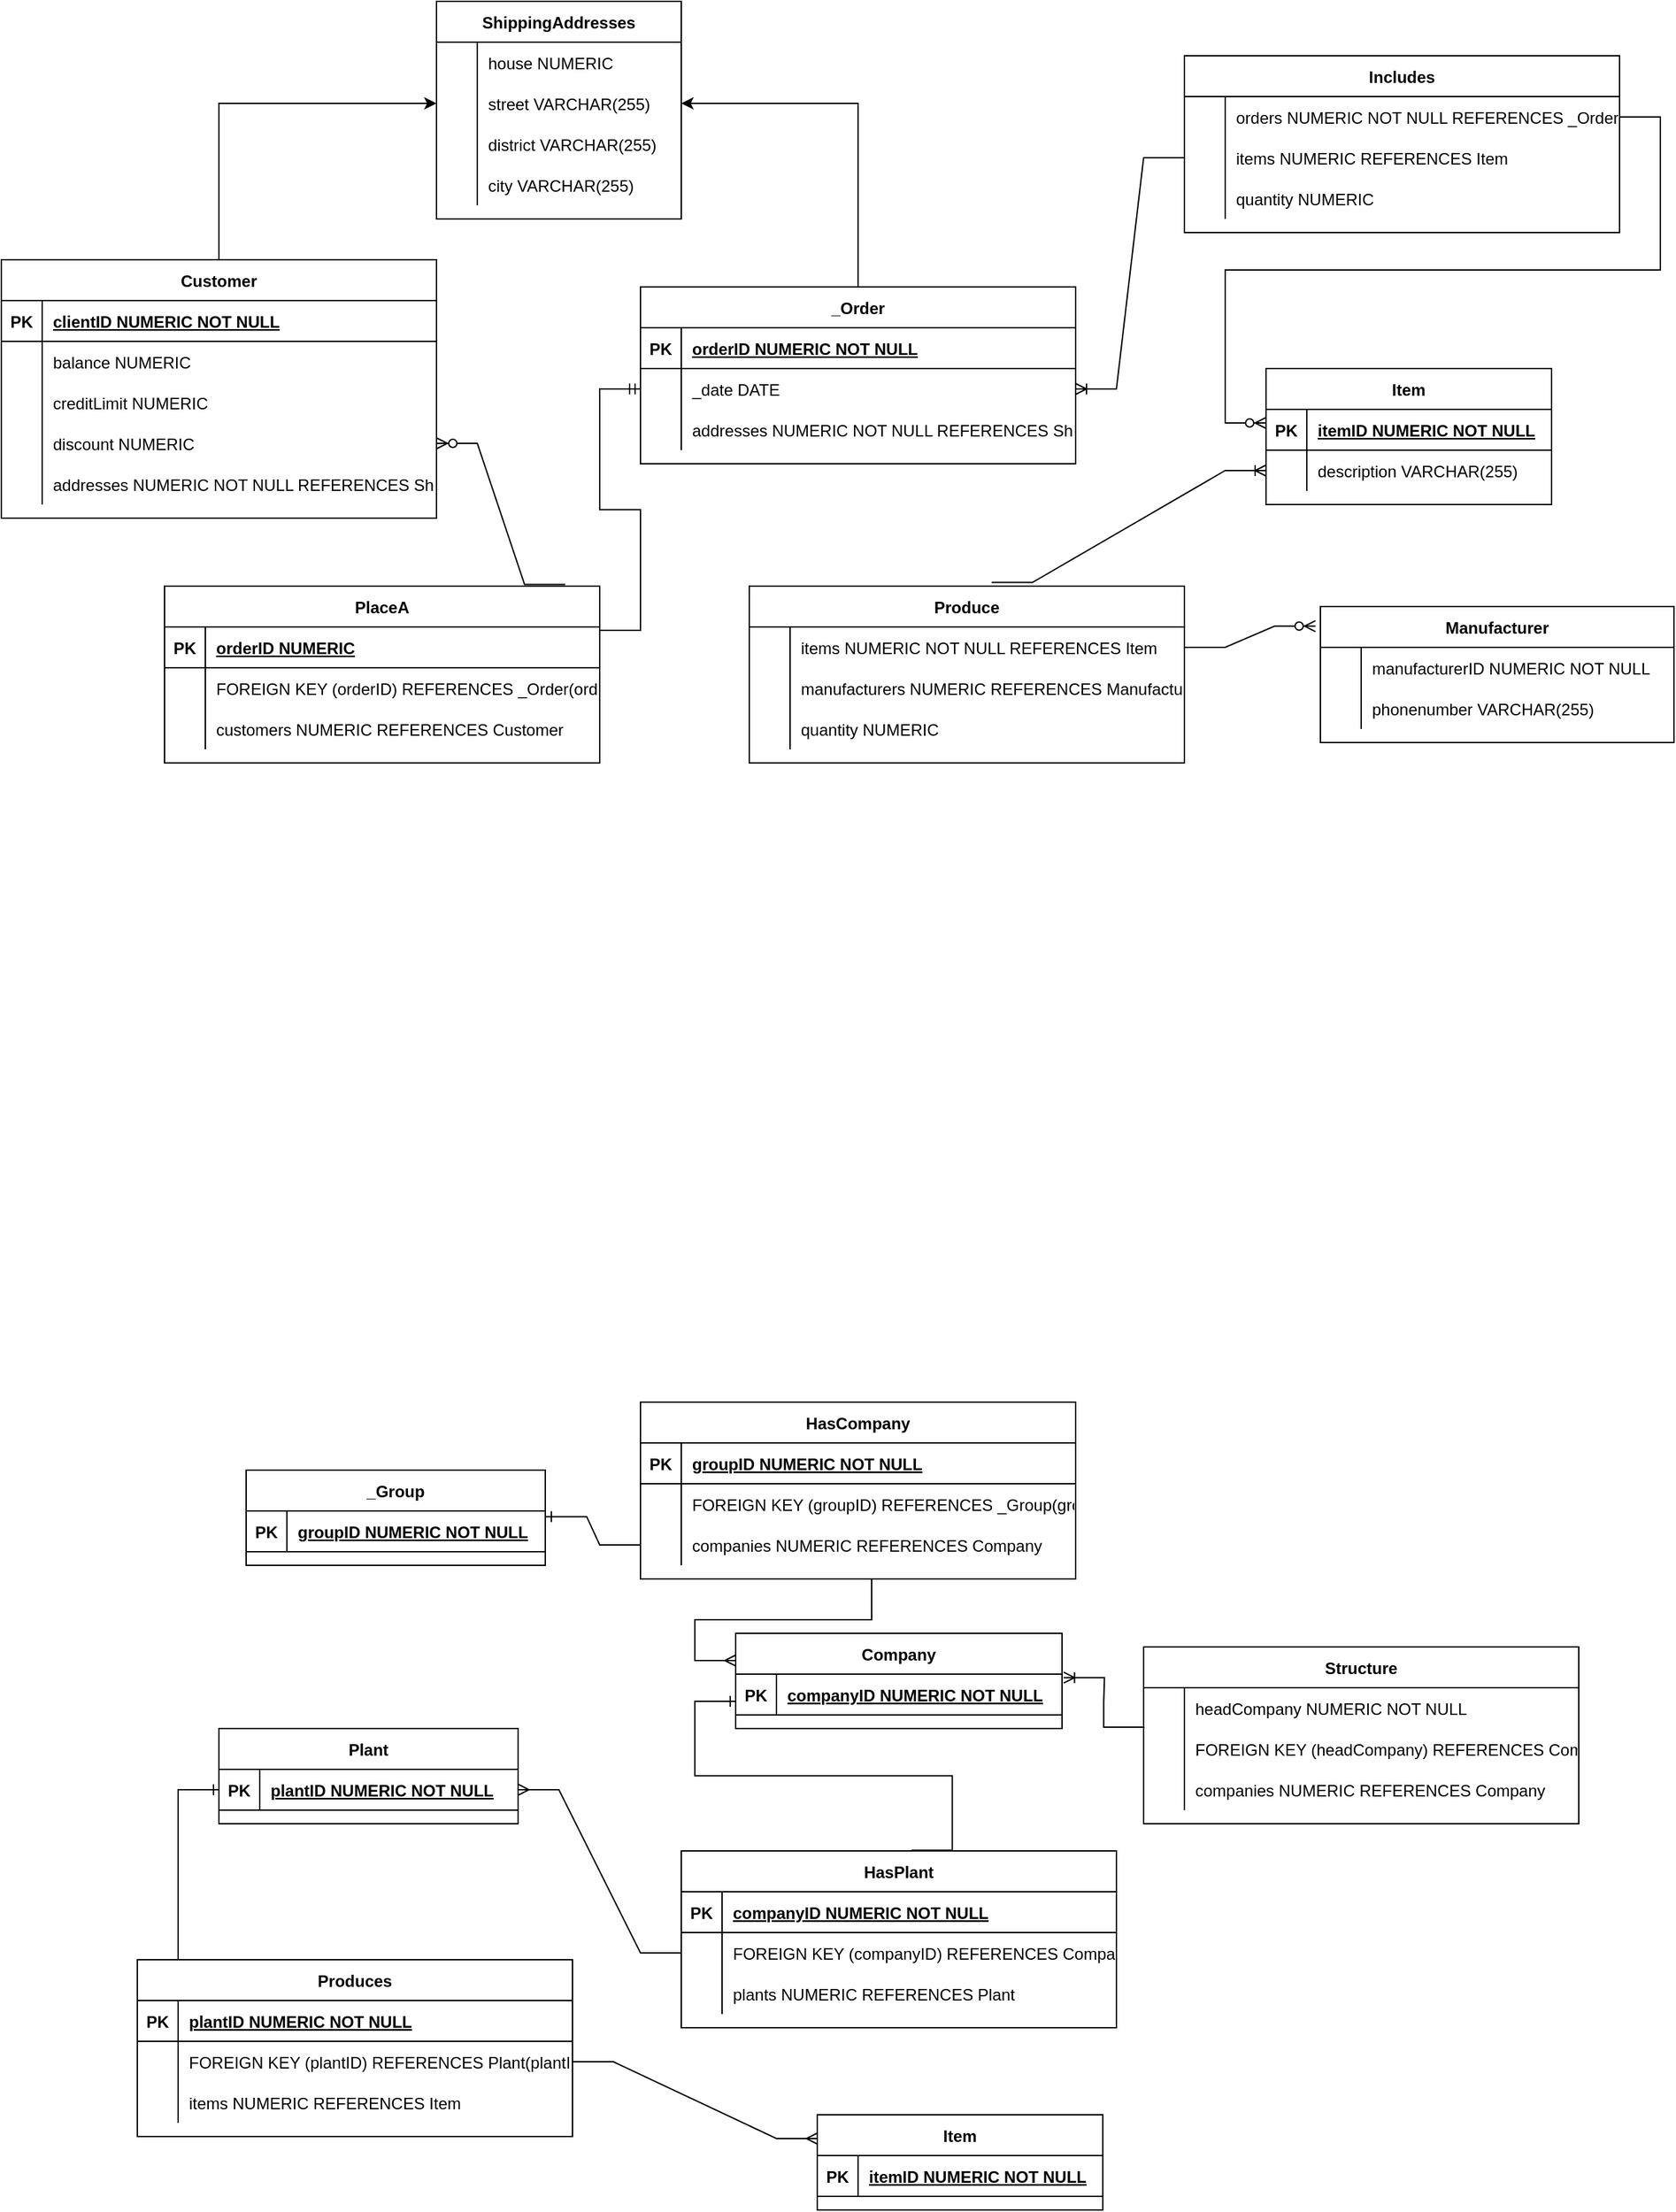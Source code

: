 <mxfile version="17.2.4" type="google"><diagram id="C5RBs43oDa-KdzZeNtuy" name="Page-1"><mxGraphModel grid="1" page="1" gridSize="10" guides="1" tooltips="1" connect="1" arrows="1" fold="1" pageScale="1" pageWidth="827" pageHeight="1169" math="0" shadow="0"><root><mxCell id="WIyWlLk6GJQsqaUBKTNV-0"/><mxCell id="WIyWlLk6GJQsqaUBKTNV-1" parent="WIyWlLk6GJQsqaUBKTNV-0"/><mxCell id="jzBGAUfrjpasgAOujRFw-84" style="edgeStyle=orthogonalEdgeStyle;rounded=0;orthogonalLoop=1;jettySize=auto;html=1;entryX=0;entryY=0.5;entryDx=0;entryDy=0;" edge="1" parent="WIyWlLk6GJQsqaUBKTNV-1" source="jzBGAUfrjpasgAOujRFw-0" target="jzBGAUfrjpasgAOujRFw-20"><mxGeometry relative="1" as="geometry"/></mxCell><mxCell id="jzBGAUfrjpasgAOujRFw-0" value="Customer" style="shape=table;startSize=30;container=1;collapsible=1;childLayout=tableLayout;fixedRows=1;rowLines=0;fontStyle=1;align=center;resizeLast=1;" vertex="1" parent="WIyWlLk6GJQsqaUBKTNV-1"><mxGeometry x="-1180" y="320" width="320" height="190" as="geometry"/></mxCell><mxCell id="jzBGAUfrjpasgAOujRFw-1" value="" style="shape=tableRow;horizontal=0;startSize=0;swimlaneHead=0;swimlaneBody=0;fillColor=none;collapsible=0;dropTarget=0;points=[[0,0.5],[1,0.5]];portConstraint=eastwest;top=0;left=0;right=0;bottom=1;" vertex="1" parent="jzBGAUfrjpasgAOujRFw-0"><mxGeometry y="30" width="320" height="30" as="geometry"/></mxCell><mxCell id="jzBGAUfrjpasgAOujRFw-2" value="PK" style="shape=partialRectangle;overflow=hidden;connectable=0;fillColor=none;top=0;left=0;bottom=0;right=0;fontStyle=1;" vertex="1" parent="jzBGAUfrjpasgAOujRFw-1"><mxGeometry width="30" height="30" as="geometry"><mxRectangle width="30" height="30" as="alternateBounds"/></mxGeometry></mxCell><mxCell id="jzBGAUfrjpasgAOujRFw-3" value="clientID NUMERIC NOT NULL " style="shape=partialRectangle;overflow=hidden;connectable=0;fillColor=none;align=left;top=0;left=0;bottom=0;right=0;spacingLeft=6;fontStyle=5;" vertex="1" parent="jzBGAUfrjpasgAOujRFw-1"><mxGeometry x="30" width="290" height="30" as="geometry"><mxRectangle width="290" height="30" as="alternateBounds"/></mxGeometry></mxCell><mxCell id="jzBGAUfrjpasgAOujRFw-4" value="" style="shape=tableRow;horizontal=0;startSize=0;swimlaneHead=0;swimlaneBody=0;fillColor=none;collapsible=0;dropTarget=0;points=[[0,0.5],[1,0.5]];portConstraint=eastwest;top=0;left=0;right=0;bottom=0;" vertex="1" parent="jzBGAUfrjpasgAOujRFw-0"><mxGeometry y="60" width="320" height="30" as="geometry"/></mxCell><mxCell id="jzBGAUfrjpasgAOujRFw-5" value="" style="shape=partialRectangle;overflow=hidden;connectable=0;fillColor=none;top=0;left=0;bottom=0;right=0;" vertex="1" parent="jzBGAUfrjpasgAOujRFw-4"><mxGeometry width="30" height="30" as="geometry"><mxRectangle width="30" height="30" as="alternateBounds"/></mxGeometry></mxCell><mxCell id="jzBGAUfrjpasgAOujRFw-6" value="balance NUMERIC" style="shape=partialRectangle;overflow=hidden;connectable=0;fillColor=none;align=left;top=0;left=0;bottom=0;right=0;spacingLeft=6;" vertex="1" parent="jzBGAUfrjpasgAOujRFw-4"><mxGeometry x="30" width="290" height="30" as="geometry"><mxRectangle width="290" height="30" as="alternateBounds"/></mxGeometry></mxCell><mxCell id="jzBGAUfrjpasgAOujRFw-7" value="" style="shape=tableRow;horizontal=0;startSize=0;swimlaneHead=0;swimlaneBody=0;fillColor=none;collapsible=0;dropTarget=0;points=[[0,0.5],[1,0.5]];portConstraint=eastwest;top=0;left=0;right=0;bottom=0;" vertex="1" parent="jzBGAUfrjpasgAOujRFw-0"><mxGeometry y="90" width="320" height="30" as="geometry"/></mxCell><mxCell id="jzBGAUfrjpasgAOujRFw-8" value="" style="shape=partialRectangle;overflow=hidden;connectable=0;fillColor=none;top=0;left=0;bottom=0;right=0;" vertex="1" parent="jzBGAUfrjpasgAOujRFw-7"><mxGeometry width="30" height="30" as="geometry"><mxRectangle width="30" height="30" as="alternateBounds"/></mxGeometry></mxCell><mxCell id="jzBGAUfrjpasgAOujRFw-9" value="creditLimit NUMERIC" style="shape=partialRectangle;overflow=hidden;connectable=0;fillColor=none;align=left;top=0;left=0;bottom=0;right=0;spacingLeft=6;" vertex="1" parent="jzBGAUfrjpasgAOujRFw-7"><mxGeometry x="30" width="290" height="30" as="geometry"><mxRectangle width="290" height="30" as="alternateBounds"/></mxGeometry></mxCell><mxCell id="jzBGAUfrjpasgAOujRFw-10" value="" style="shape=tableRow;horizontal=0;startSize=0;swimlaneHead=0;swimlaneBody=0;fillColor=none;collapsible=0;dropTarget=0;points=[[0,0.5],[1,0.5]];portConstraint=eastwest;top=0;left=0;right=0;bottom=0;" vertex="1" parent="jzBGAUfrjpasgAOujRFw-0"><mxGeometry y="120" width="320" height="30" as="geometry"/></mxCell><mxCell id="jzBGAUfrjpasgAOujRFw-11" value="" style="shape=partialRectangle;overflow=hidden;connectable=0;fillColor=none;top=0;left=0;bottom=0;right=0;" vertex="1" parent="jzBGAUfrjpasgAOujRFw-10"><mxGeometry width="30" height="30" as="geometry"><mxRectangle width="30" height="30" as="alternateBounds"/></mxGeometry></mxCell><mxCell id="jzBGAUfrjpasgAOujRFw-12" value="discount NUMERIC" style="shape=partialRectangle;overflow=hidden;connectable=0;fillColor=none;align=left;top=0;left=0;bottom=0;right=0;spacingLeft=6;" vertex="1" parent="jzBGAUfrjpasgAOujRFw-10"><mxGeometry x="30" width="290" height="30" as="geometry"><mxRectangle width="290" height="30" as="alternateBounds"/></mxGeometry></mxCell><mxCell id="jzBGAUfrjpasgAOujRFw-13" value="" style="shape=tableRow;horizontal=0;startSize=0;swimlaneHead=0;swimlaneBody=0;fillColor=none;collapsible=0;dropTarget=0;points=[[0,0.5],[1,0.5]];portConstraint=eastwest;top=0;left=0;right=0;bottom=0;" vertex="1" parent="jzBGAUfrjpasgAOujRFw-0"><mxGeometry y="150" width="320" height="30" as="geometry"/></mxCell><mxCell id="jzBGAUfrjpasgAOujRFw-14" value="" style="shape=partialRectangle;overflow=hidden;connectable=0;fillColor=none;top=0;left=0;bottom=0;right=0;" vertex="1" parent="jzBGAUfrjpasgAOujRFw-13"><mxGeometry width="30" height="30" as="geometry"><mxRectangle width="30" height="30" as="alternateBounds"/></mxGeometry></mxCell><mxCell id="jzBGAUfrjpasgAOujRFw-15" value="addresses NUMERIC NOT NULL REFERENCES ShippingAddresses" style="shape=partialRectangle;overflow=hidden;connectable=0;fillColor=none;align=left;top=0;left=0;bottom=0;right=0;spacingLeft=6;" vertex="1" parent="jzBGAUfrjpasgAOujRFw-13"><mxGeometry x="30" width="290" height="30" as="geometry"><mxRectangle width="290" height="30" as="alternateBounds"/></mxGeometry></mxCell><mxCell id="jzBGAUfrjpasgAOujRFw-16" value="ShippingAddresses" style="shape=table;startSize=30;container=1;collapsible=1;childLayout=tableLayout;fixedRows=1;rowLines=0;fontStyle=1;align=center;resizeLast=1;" vertex="1" parent="WIyWlLk6GJQsqaUBKTNV-1"><mxGeometry x="-860" y="130" width="180" height="160" as="geometry"/></mxCell><mxCell id="jzBGAUfrjpasgAOujRFw-17" value="" style="shape=tableRow;horizontal=0;startSize=0;swimlaneHead=0;swimlaneBody=0;fillColor=none;collapsible=0;dropTarget=0;points=[[0,0.5],[1,0.5]];portConstraint=eastwest;top=0;left=0;right=0;bottom=0;" vertex="1" parent="jzBGAUfrjpasgAOujRFw-16"><mxGeometry y="30" width="180" height="30" as="geometry"/></mxCell><mxCell id="jzBGAUfrjpasgAOujRFw-18" value="" style="shape=partialRectangle;overflow=hidden;connectable=0;fillColor=none;top=0;left=0;bottom=0;right=0;" vertex="1" parent="jzBGAUfrjpasgAOujRFw-17"><mxGeometry width="30" height="30" as="geometry"><mxRectangle width="30" height="30" as="alternateBounds"/></mxGeometry></mxCell><mxCell id="jzBGAUfrjpasgAOujRFw-19" value="house NUMERIC" style="shape=partialRectangle;overflow=hidden;connectable=0;fillColor=none;align=left;top=0;left=0;bottom=0;right=0;spacingLeft=6;" vertex="1" parent="jzBGAUfrjpasgAOujRFw-17"><mxGeometry x="30" width="150" height="30" as="geometry"><mxRectangle width="150" height="30" as="alternateBounds"/></mxGeometry></mxCell><mxCell id="jzBGAUfrjpasgAOujRFw-20" value="" style="shape=tableRow;horizontal=0;startSize=0;swimlaneHead=0;swimlaneBody=0;fillColor=none;collapsible=0;dropTarget=0;points=[[0,0.5],[1,0.5]];portConstraint=eastwest;top=0;left=0;right=0;bottom=0;" vertex="1" parent="jzBGAUfrjpasgAOujRFw-16"><mxGeometry y="60" width="180" height="30" as="geometry"/></mxCell><mxCell id="jzBGAUfrjpasgAOujRFw-21" value="" style="shape=partialRectangle;overflow=hidden;connectable=0;fillColor=none;top=0;left=0;bottom=0;right=0;" vertex="1" parent="jzBGAUfrjpasgAOujRFw-20"><mxGeometry width="30" height="30" as="geometry"><mxRectangle width="30" height="30" as="alternateBounds"/></mxGeometry></mxCell><mxCell id="jzBGAUfrjpasgAOujRFw-22" value="street VARCHAR(255)" style="shape=partialRectangle;overflow=hidden;connectable=0;fillColor=none;align=left;top=0;left=0;bottom=0;right=0;spacingLeft=6;" vertex="1" parent="jzBGAUfrjpasgAOujRFw-20"><mxGeometry x="30" width="150" height="30" as="geometry"><mxRectangle width="150" height="30" as="alternateBounds"/></mxGeometry></mxCell><mxCell id="jzBGAUfrjpasgAOujRFw-23" value="" style="shape=tableRow;horizontal=0;startSize=0;swimlaneHead=0;swimlaneBody=0;fillColor=none;collapsible=0;dropTarget=0;points=[[0,0.5],[1,0.5]];portConstraint=eastwest;top=0;left=0;right=0;bottom=0;" vertex="1" parent="jzBGAUfrjpasgAOujRFw-16"><mxGeometry y="90" width="180" height="30" as="geometry"/></mxCell><mxCell id="jzBGAUfrjpasgAOujRFw-24" value="" style="shape=partialRectangle;overflow=hidden;connectable=0;fillColor=none;top=0;left=0;bottom=0;right=0;" vertex="1" parent="jzBGAUfrjpasgAOujRFw-23"><mxGeometry width="30" height="30" as="geometry"><mxRectangle width="30" height="30" as="alternateBounds"/></mxGeometry></mxCell><mxCell id="jzBGAUfrjpasgAOujRFw-25" value="district VARCHAR(255)" style="shape=partialRectangle;overflow=hidden;connectable=0;fillColor=none;align=left;top=0;left=0;bottom=0;right=0;spacingLeft=6;" vertex="1" parent="jzBGAUfrjpasgAOujRFw-23"><mxGeometry x="30" width="150" height="30" as="geometry"><mxRectangle width="150" height="30" as="alternateBounds"/></mxGeometry></mxCell><mxCell id="jzBGAUfrjpasgAOujRFw-26" value="" style="shape=tableRow;horizontal=0;startSize=0;swimlaneHead=0;swimlaneBody=0;fillColor=none;collapsible=0;dropTarget=0;points=[[0,0.5],[1,0.5]];portConstraint=eastwest;top=0;left=0;right=0;bottom=0;" vertex="1" parent="jzBGAUfrjpasgAOujRFw-16"><mxGeometry y="120" width="180" height="30" as="geometry"/></mxCell><mxCell id="jzBGAUfrjpasgAOujRFw-27" value="" style="shape=partialRectangle;overflow=hidden;connectable=0;fillColor=none;top=0;left=0;bottom=0;right=0;" vertex="1" parent="jzBGAUfrjpasgAOujRFw-26"><mxGeometry width="30" height="30" as="geometry"><mxRectangle width="30" height="30" as="alternateBounds"/></mxGeometry></mxCell><mxCell id="jzBGAUfrjpasgAOujRFw-28" value="city VARCHAR(255)" style="shape=partialRectangle;overflow=hidden;connectable=0;fillColor=none;align=left;top=0;left=0;bottom=0;right=0;spacingLeft=6;" vertex="1" parent="jzBGAUfrjpasgAOujRFw-26"><mxGeometry x="30" width="150" height="30" as="geometry"><mxRectangle width="150" height="30" as="alternateBounds"/></mxGeometry></mxCell><mxCell id="jzBGAUfrjpasgAOujRFw-85" style="edgeStyle=orthogonalEdgeStyle;rounded=0;orthogonalLoop=1;jettySize=auto;html=1;entryX=1;entryY=0.5;entryDx=0;entryDy=0;" edge="1" parent="WIyWlLk6GJQsqaUBKTNV-1" source="jzBGAUfrjpasgAOujRFw-29" target="jzBGAUfrjpasgAOujRFw-20"><mxGeometry relative="1" as="geometry"/></mxCell><mxCell id="jzBGAUfrjpasgAOujRFw-29" value="_Order" style="shape=table;startSize=30;container=1;collapsible=1;childLayout=tableLayout;fixedRows=1;rowLines=0;fontStyle=1;align=center;resizeLast=1;" vertex="1" parent="WIyWlLk6GJQsqaUBKTNV-1"><mxGeometry x="-710" y="340" width="320" height="130" as="geometry"/></mxCell><mxCell id="jzBGAUfrjpasgAOujRFw-30" value="" style="shape=tableRow;horizontal=0;startSize=0;swimlaneHead=0;swimlaneBody=0;fillColor=none;collapsible=0;dropTarget=0;points=[[0,0.5],[1,0.5]];portConstraint=eastwest;top=0;left=0;right=0;bottom=1;" vertex="1" parent="jzBGAUfrjpasgAOujRFw-29"><mxGeometry y="30" width="320" height="30" as="geometry"/></mxCell><mxCell id="jzBGAUfrjpasgAOujRFw-31" value="PK" style="shape=partialRectangle;overflow=hidden;connectable=0;fillColor=none;top=0;left=0;bottom=0;right=0;fontStyle=1;" vertex="1" parent="jzBGAUfrjpasgAOujRFw-30"><mxGeometry width="30" height="30" as="geometry"><mxRectangle width="30" height="30" as="alternateBounds"/></mxGeometry></mxCell><mxCell id="jzBGAUfrjpasgAOujRFw-32" value="orderID NUMERIC NOT NULL " style="shape=partialRectangle;overflow=hidden;connectable=0;fillColor=none;align=left;top=0;left=0;bottom=0;right=0;spacingLeft=6;fontStyle=5;" vertex="1" parent="jzBGAUfrjpasgAOujRFw-30"><mxGeometry x="30" width="290" height="30" as="geometry"><mxRectangle width="290" height="30" as="alternateBounds"/></mxGeometry></mxCell><mxCell id="jzBGAUfrjpasgAOujRFw-33" value="" style="shape=tableRow;horizontal=0;startSize=0;swimlaneHead=0;swimlaneBody=0;fillColor=none;collapsible=0;dropTarget=0;points=[[0,0.5],[1,0.5]];portConstraint=eastwest;top=0;left=0;right=0;bottom=0;" vertex="1" parent="jzBGAUfrjpasgAOujRFw-29"><mxGeometry y="60" width="320" height="30" as="geometry"/></mxCell><mxCell id="jzBGAUfrjpasgAOujRFw-34" value="" style="shape=partialRectangle;overflow=hidden;connectable=0;fillColor=none;top=0;left=0;bottom=0;right=0;" vertex="1" parent="jzBGAUfrjpasgAOujRFw-33"><mxGeometry width="30" height="30" as="geometry"><mxRectangle width="30" height="30" as="alternateBounds"/></mxGeometry></mxCell><mxCell id="jzBGAUfrjpasgAOujRFw-35" value="_date DATE" style="shape=partialRectangle;overflow=hidden;connectable=0;fillColor=none;align=left;top=0;left=0;bottom=0;right=0;spacingLeft=6;" vertex="1" parent="jzBGAUfrjpasgAOujRFw-33"><mxGeometry x="30" width="290" height="30" as="geometry"><mxRectangle width="290" height="30" as="alternateBounds"/></mxGeometry></mxCell><mxCell id="jzBGAUfrjpasgAOujRFw-36" value="" style="shape=tableRow;horizontal=0;startSize=0;swimlaneHead=0;swimlaneBody=0;fillColor=none;collapsible=0;dropTarget=0;points=[[0,0.5],[1,0.5]];portConstraint=eastwest;top=0;left=0;right=0;bottom=0;" vertex="1" parent="jzBGAUfrjpasgAOujRFw-29"><mxGeometry y="90" width="320" height="30" as="geometry"/></mxCell><mxCell id="jzBGAUfrjpasgAOujRFw-37" value="" style="shape=partialRectangle;overflow=hidden;connectable=0;fillColor=none;top=0;left=0;bottom=0;right=0;" vertex="1" parent="jzBGAUfrjpasgAOujRFw-36"><mxGeometry width="30" height="30" as="geometry"><mxRectangle width="30" height="30" as="alternateBounds"/></mxGeometry></mxCell><mxCell id="jzBGAUfrjpasgAOujRFw-38" value="addresses NUMERIC NOT NULL REFERENCES ShippingAddresses" style="shape=partialRectangle;overflow=hidden;connectable=0;fillColor=none;align=left;top=0;left=0;bottom=0;right=0;spacingLeft=6;" vertex="1" parent="jzBGAUfrjpasgAOujRFw-36"><mxGeometry x="30" width="290" height="30" as="geometry"><mxRectangle width="290" height="30" as="alternateBounds"/></mxGeometry></mxCell><mxCell id="jzBGAUfrjpasgAOujRFw-39" value="PlaceA" style="shape=table;startSize=30;container=1;collapsible=1;childLayout=tableLayout;fixedRows=1;rowLines=0;fontStyle=1;align=center;resizeLast=1;" vertex="1" parent="WIyWlLk6GJQsqaUBKTNV-1"><mxGeometry x="-1060" y="560" width="320" height="130" as="geometry"/></mxCell><mxCell id="jzBGAUfrjpasgAOujRFw-40" value="" style="shape=tableRow;horizontal=0;startSize=0;swimlaneHead=0;swimlaneBody=0;fillColor=none;collapsible=0;dropTarget=0;points=[[0,0.5],[1,0.5]];portConstraint=eastwest;top=0;left=0;right=0;bottom=1;" vertex="1" parent="jzBGAUfrjpasgAOujRFw-39"><mxGeometry y="30" width="320" height="30" as="geometry"/></mxCell><mxCell id="jzBGAUfrjpasgAOujRFw-41" value="PK" style="shape=partialRectangle;overflow=hidden;connectable=0;fillColor=none;top=0;left=0;bottom=0;right=0;fontStyle=1;" vertex="1" parent="jzBGAUfrjpasgAOujRFw-40"><mxGeometry width="30" height="30" as="geometry"><mxRectangle width="30" height="30" as="alternateBounds"/></mxGeometry></mxCell><mxCell id="jzBGAUfrjpasgAOujRFw-42" value="orderID NUMERIC" style="shape=partialRectangle;overflow=hidden;connectable=0;fillColor=none;align=left;top=0;left=0;bottom=0;right=0;spacingLeft=6;fontStyle=5;" vertex="1" parent="jzBGAUfrjpasgAOujRFw-40"><mxGeometry x="30" width="290" height="30" as="geometry"><mxRectangle width="290" height="30" as="alternateBounds"/></mxGeometry></mxCell><mxCell id="jzBGAUfrjpasgAOujRFw-43" value="" style="shape=tableRow;horizontal=0;startSize=0;swimlaneHead=0;swimlaneBody=0;fillColor=none;collapsible=0;dropTarget=0;points=[[0,0.5],[1,0.5]];portConstraint=eastwest;top=0;left=0;right=0;bottom=0;" vertex="1" parent="jzBGAUfrjpasgAOujRFw-39"><mxGeometry y="60" width="320" height="30" as="geometry"/></mxCell><mxCell id="jzBGAUfrjpasgAOujRFw-44" value="" style="shape=partialRectangle;overflow=hidden;connectable=0;fillColor=none;top=0;left=0;bottom=0;right=0;" vertex="1" parent="jzBGAUfrjpasgAOujRFw-43"><mxGeometry width="30" height="30" as="geometry"><mxRectangle width="30" height="30" as="alternateBounds"/></mxGeometry></mxCell><mxCell id="jzBGAUfrjpasgAOujRFw-45" value="FOREIGN KEY (orderID) REFERENCES _Order(orderID)" style="shape=partialRectangle;overflow=hidden;connectable=0;fillColor=none;align=left;top=0;left=0;bottom=0;right=0;spacingLeft=6;" vertex="1" parent="jzBGAUfrjpasgAOujRFw-43"><mxGeometry x="30" width="290" height="30" as="geometry"><mxRectangle width="290" height="30" as="alternateBounds"/></mxGeometry></mxCell><mxCell id="jzBGAUfrjpasgAOujRFw-46" value="" style="shape=tableRow;horizontal=0;startSize=0;swimlaneHead=0;swimlaneBody=0;fillColor=none;collapsible=0;dropTarget=0;points=[[0,0.5],[1,0.5]];portConstraint=eastwest;top=0;left=0;right=0;bottom=0;" vertex="1" parent="jzBGAUfrjpasgAOujRFw-39"><mxGeometry y="90" width="320" height="30" as="geometry"/></mxCell><mxCell id="jzBGAUfrjpasgAOujRFw-47" value="" style="shape=partialRectangle;overflow=hidden;connectable=0;fillColor=none;top=0;left=0;bottom=0;right=0;" vertex="1" parent="jzBGAUfrjpasgAOujRFw-46"><mxGeometry width="30" height="30" as="geometry"><mxRectangle width="30" height="30" as="alternateBounds"/></mxGeometry></mxCell><mxCell id="jzBGAUfrjpasgAOujRFw-48" value="customers NUMERIC REFERENCES Customer" style="shape=partialRectangle;overflow=hidden;connectable=0;fillColor=none;align=left;top=0;left=0;bottom=0;right=0;spacingLeft=6;" vertex="1" parent="jzBGAUfrjpasgAOujRFw-46"><mxGeometry x="30" width="290" height="30" as="geometry"><mxRectangle width="290" height="30" as="alternateBounds"/></mxGeometry></mxCell><mxCell id="jzBGAUfrjpasgAOujRFw-49" value="Item" style="shape=table;startSize=30;container=1;collapsible=1;childLayout=tableLayout;fixedRows=1;rowLines=0;fontStyle=1;align=center;resizeLast=1;" vertex="1" parent="WIyWlLk6GJQsqaUBKTNV-1"><mxGeometry x="-250" y="400" width="210" height="100" as="geometry"/></mxCell><mxCell id="jzBGAUfrjpasgAOujRFw-50" value="" style="shape=tableRow;horizontal=0;startSize=0;swimlaneHead=0;swimlaneBody=0;fillColor=none;collapsible=0;dropTarget=0;points=[[0,0.5],[1,0.5]];portConstraint=eastwest;top=0;left=0;right=0;bottom=1;" vertex="1" parent="jzBGAUfrjpasgAOujRFw-49"><mxGeometry y="30" width="210" height="30" as="geometry"/></mxCell><mxCell id="jzBGAUfrjpasgAOujRFw-51" value="PK" style="shape=partialRectangle;overflow=hidden;connectable=0;fillColor=none;top=0;left=0;bottom=0;right=0;fontStyle=1;" vertex="1" parent="jzBGAUfrjpasgAOujRFw-50"><mxGeometry width="30" height="30" as="geometry"><mxRectangle width="30" height="30" as="alternateBounds"/></mxGeometry></mxCell><mxCell id="jzBGAUfrjpasgAOujRFw-52" value="itemID NUMERIC NOT NULL " style="shape=partialRectangle;overflow=hidden;connectable=0;fillColor=none;align=left;top=0;left=0;bottom=0;right=0;spacingLeft=6;fontStyle=5;" vertex="1" parent="jzBGAUfrjpasgAOujRFw-50"><mxGeometry x="30" width="180" height="30" as="geometry"><mxRectangle width="180" height="30" as="alternateBounds"/></mxGeometry></mxCell><mxCell id="jzBGAUfrjpasgAOujRFw-53" value="" style="shape=tableRow;horizontal=0;startSize=0;swimlaneHead=0;swimlaneBody=0;fillColor=none;collapsible=0;dropTarget=0;points=[[0,0.5],[1,0.5]];portConstraint=eastwest;top=0;left=0;right=0;bottom=0;" vertex="1" parent="jzBGAUfrjpasgAOujRFw-49"><mxGeometry y="60" width="210" height="30" as="geometry"/></mxCell><mxCell id="jzBGAUfrjpasgAOujRFw-54" value="" style="shape=partialRectangle;overflow=hidden;connectable=0;fillColor=none;top=0;left=0;bottom=0;right=0;" vertex="1" parent="jzBGAUfrjpasgAOujRFw-53"><mxGeometry width="30" height="30" as="geometry"><mxRectangle width="30" height="30" as="alternateBounds"/></mxGeometry></mxCell><mxCell id="jzBGAUfrjpasgAOujRFw-55" value="description VARCHAR(255)" style="shape=partialRectangle;overflow=hidden;connectable=0;fillColor=none;align=left;top=0;left=0;bottom=0;right=0;spacingLeft=6;" vertex="1" parent="jzBGAUfrjpasgAOujRFw-53"><mxGeometry x="30" width="180" height="30" as="geometry"><mxRectangle width="180" height="30" as="alternateBounds"/></mxGeometry></mxCell><mxCell id="jzBGAUfrjpasgAOujRFw-56" value="Includes" style="shape=table;startSize=30;container=1;collapsible=1;childLayout=tableLayout;fixedRows=1;rowLines=0;fontStyle=1;align=center;resizeLast=1;" vertex="1" parent="WIyWlLk6GJQsqaUBKTNV-1"><mxGeometry x="-310" y="170" width="320" height="130" as="geometry"/></mxCell><mxCell id="jzBGAUfrjpasgAOujRFw-57" value="" style="shape=tableRow;horizontal=0;startSize=0;swimlaneHead=0;swimlaneBody=0;fillColor=none;collapsible=0;dropTarget=0;points=[[0,0.5],[1,0.5]];portConstraint=eastwest;top=0;left=0;right=0;bottom=0;" vertex="1" parent="jzBGAUfrjpasgAOujRFw-56"><mxGeometry y="30" width="320" height="30" as="geometry"/></mxCell><mxCell id="jzBGAUfrjpasgAOujRFw-58" value="" style="shape=partialRectangle;overflow=hidden;connectable=0;fillColor=none;top=0;left=0;bottom=0;right=0;" vertex="1" parent="jzBGAUfrjpasgAOujRFw-57"><mxGeometry width="30" height="30" as="geometry"><mxRectangle width="30" height="30" as="alternateBounds"/></mxGeometry></mxCell><mxCell id="jzBGAUfrjpasgAOujRFw-59" value="orders NUMERIC NOT NULL REFERENCES _Order" style="shape=partialRectangle;overflow=hidden;connectable=0;fillColor=none;align=left;top=0;left=0;bottom=0;right=0;spacingLeft=6;" vertex="1" parent="jzBGAUfrjpasgAOujRFw-57"><mxGeometry x="30" width="290" height="30" as="geometry"><mxRectangle width="290" height="30" as="alternateBounds"/></mxGeometry></mxCell><mxCell id="jzBGAUfrjpasgAOujRFw-60" value="" style="shape=tableRow;horizontal=0;startSize=0;swimlaneHead=0;swimlaneBody=0;fillColor=none;collapsible=0;dropTarget=0;points=[[0,0.5],[1,0.5]];portConstraint=eastwest;top=0;left=0;right=0;bottom=0;" vertex="1" parent="jzBGAUfrjpasgAOujRFw-56"><mxGeometry y="60" width="320" height="30" as="geometry"/></mxCell><mxCell id="jzBGAUfrjpasgAOujRFw-61" value="" style="shape=partialRectangle;overflow=hidden;connectable=0;fillColor=none;top=0;left=0;bottom=0;right=0;" vertex="1" parent="jzBGAUfrjpasgAOujRFw-60"><mxGeometry width="30" height="30" as="geometry"><mxRectangle width="30" height="30" as="alternateBounds"/></mxGeometry></mxCell><mxCell id="jzBGAUfrjpasgAOujRFw-62" value="items NUMERIC REFERENCES Item" style="shape=partialRectangle;overflow=hidden;connectable=0;fillColor=none;align=left;top=0;left=0;bottom=0;right=0;spacingLeft=6;" vertex="1" parent="jzBGAUfrjpasgAOujRFw-60"><mxGeometry x="30" width="290" height="30" as="geometry"><mxRectangle width="290" height="30" as="alternateBounds"/></mxGeometry></mxCell><mxCell id="jzBGAUfrjpasgAOujRFw-63" value="" style="shape=tableRow;horizontal=0;startSize=0;swimlaneHead=0;swimlaneBody=0;fillColor=none;collapsible=0;dropTarget=0;points=[[0,0.5],[1,0.5]];portConstraint=eastwest;top=0;left=0;right=0;bottom=0;" vertex="1" parent="jzBGAUfrjpasgAOujRFw-56"><mxGeometry y="90" width="320" height="30" as="geometry"/></mxCell><mxCell id="jzBGAUfrjpasgAOujRFw-64" value="" style="shape=partialRectangle;overflow=hidden;connectable=0;fillColor=none;top=0;left=0;bottom=0;right=0;" vertex="1" parent="jzBGAUfrjpasgAOujRFw-63"><mxGeometry width="30" height="30" as="geometry"><mxRectangle width="30" height="30" as="alternateBounds"/></mxGeometry></mxCell><mxCell id="jzBGAUfrjpasgAOujRFw-65" value="quantity NUMERIC" style="shape=partialRectangle;overflow=hidden;connectable=0;fillColor=none;align=left;top=0;left=0;bottom=0;right=0;spacingLeft=6;" vertex="1" parent="jzBGAUfrjpasgAOujRFw-63"><mxGeometry x="30" width="290" height="30" as="geometry"><mxRectangle width="290" height="30" as="alternateBounds"/></mxGeometry></mxCell><mxCell id="jzBGAUfrjpasgAOujRFw-66" value="Manufacturer" style="shape=table;startSize=30;container=1;collapsible=1;childLayout=tableLayout;fixedRows=1;rowLines=0;fontStyle=1;align=center;resizeLast=1;" vertex="1" parent="WIyWlLk6GJQsqaUBKTNV-1"><mxGeometry x="-210" y="575" width="260" height="100" as="geometry"/></mxCell><mxCell id="jzBGAUfrjpasgAOujRFw-67" value="" style="shape=tableRow;horizontal=0;startSize=0;swimlaneHead=0;swimlaneBody=0;fillColor=none;collapsible=0;dropTarget=0;points=[[0,0.5],[1,0.5]];portConstraint=eastwest;top=0;left=0;right=0;bottom=0;" vertex="1" parent="jzBGAUfrjpasgAOujRFw-66"><mxGeometry y="30" width="260" height="30" as="geometry"/></mxCell><mxCell id="jzBGAUfrjpasgAOujRFw-68" value="" style="shape=partialRectangle;overflow=hidden;connectable=0;fillColor=none;top=0;left=0;bottom=0;right=0;" vertex="1" parent="jzBGAUfrjpasgAOujRFw-67"><mxGeometry width="30" height="30" as="geometry"><mxRectangle width="30" height="30" as="alternateBounds"/></mxGeometry></mxCell><mxCell id="jzBGAUfrjpasgAOujRFw-69" value="manufacturerID NUMERIC NOT NULL" style="shape=partialRectangle;overflow=hidden;connectable=0;fillColor=none;align=left;top=0;left=0;bottom=0;right=0;spacingLeft=6;" vertex="1" parent="jzBGAUfrjpasgAOujRFw-67"><mxGeometry x="30" width="230" height="30" as="geometry"><mxRectangle width="230" height="30" as="alternateBounds"/></mxGeometry></mxCell><mxCell id="jzBGAUfrjpasgAOujRFw-70" value="" style="shape=tableRow;horizontal=0;startSize=0;swimlaneHead=0;swimlaneBody=0;fillColor=none;collapsible=0;dropTarget=0;points=[[0,0.5],[1,0.5]];portConstraint=eastwest;top=0;left=0;right=0;bottom=0;" vertex="1" parent="jzBGAUfrjpasgAOujRFw-66"><mxGeometry y="60" width="260" height="30" as="geometry"/></mxCell><mxCell id="jzBGAUfrjpasgAOujRFw-71" value="" style="shape=partialRectangle;overflow=hidden;connectable=0;fillColor=none;top=0;left=0;bottom=0;right=0;" vertex="1" parent="jzBGAUfrjpasgAOujRFw-70"><mxGeometry width="30" height="30" as="geometry"><mxRectangle width="30" height="30" as="alternateBounds"/></mxGeometry></mxCell><mxCell id="jzBGAUfrjpasgAOujRFw-72" value="phonenumber VARCHAR(255)" style="shape=partialRectangle;overflow=hidden;connectable=0;fillColor=none;align=left;top=0;left=0;bottom=0;right=0;spacingLeft=6;" vertex="1" parent="jzBGAUfrjpasgAOujRFw-70"><mxGeometry x="30" width="230" height="30" as="geometry"><mxRectangle width="230" height="30" as="alternateBounds"/></mxGeometry></mxCell><mxCell id="jzBGAUfrjpasgAOujRFw-73" value="Produce" style="shape=table;startSize=30;container=1;collapsible=1;childLayout=tableLayout;fixedRows=1;rowLines=0;fontStyle=1;align=center;resizeLast=1;" vertex="1" parent="WIyWlLk6GJQsqaUBKTNV-1"><mxGeometry x="-630" y="560" width="320" height="130" as="geometry"/></mxCell><mxCell id="jzBGAUfrjpasgAOujRFw-74" value="" style="shape=tableRow;horizontal=0;startSize=0;swimlaneHead=0;swimlaneBody=0;fillColor=none;collapsible=0;dropTarget=0;points=[[0,0.5],[1,0.5]];portConstraint=eastwest;top=0;left=0;right=0;bottom=0;" vertex="1" parent="jzBGAUfrjpasgAOujRFw-73"><mxGeometry y="30" width="320" height="30" as="geometry"/></mxCell><mxCell id="jzBGAUfrjpasgAOujRFw-75" value="" style="shape=partialRectangle;overflow=hidden;connectable=0;fillColor=none;top=0;left=0;bottom=0;right=0;" vertex="1" parent="jzBGAUfrjpasgAOujRFw-74"><mxGeometry width="30" height="30" as="geometry"><mxRectangle width="30" height="30" as="alternateBounds"/></mxGeometry></mxCell><mxCell id="jzBGAUfrjpasgAOujRFw-76" value="items NUMERIC NOT NULL REFERENCES Item" style="shape=partialRectangle;overflow=hidden;connectable=0;fillColor=none;align=left;top=0;left=0;bottom=0;right=0;spacingLeft=6;" vertex="1" parent="jzBGAUfrjpasgAOujRFw-74"><mxGeometry x="30" width="290" height="30" as="geometry"><mxRectangle width="290" height="30" as="alternateBounds"/></mxGeometry></mxCell><mxCell id="jzBGAUfrjpasgAOujRFw-77" value="" style="shape=tableRow;horizontal=0;startSize=0;swimlaneHead=0;swimlaneBody=0;fillColor=none;collapsible=0;dropTarget=0;points=[[0,0.5],[1,0.5]];portConstraint=eastwest;top=0;left=0;right=0;bottom=0;" vertex="1" parent="jzBGAUfrjpasgAOujRFw-73"><mxGeometry y="60" width="320" height="30" as="geometry"/></mxCell><mxCell id="jzBGAUfrjpasgAOujRFw-78" value="" style="shape=partialRectangle;overflow=hidden;connectable=0;fillColor=none;top=0;left=0;bottom=0;right=0;" vertex="1" parent="jzBGAUfrjpasgAOujRFw-77"><mxGeometry width="30" height="30" as="geometry"><mxRectangle width="30" height="30" as="alternateBounds"/></mxGeometry></mxCell><mxCell id="jzBGAUfrjpasgAOujRFw-79" value="manufacturers NUMERIC REFERENCES Manufacturer" style="shape=partialRectangle;overflow=hidden;connectable=0;fillColor=none;align=left;top=0;left=0;bottom=0;right=0;spacingLeft=6;" vertex="1" parent="jzBGAUfrjpasgAOujRFw-77"><mxGeometry x="30" width="290" height="30" as="geometry"><mxRectangle width="290" height="30" as="alternateBounds"/></mxGeometry></mxCell><mxCell id="jzBGAUfrjpasgAOujRFw-80" value="" style="shape=tableRow;horizontal=0;startSize=0;swimlaneHead=0;swimlaneBody=0;fillColor=none;collapsible=0;dropTarget=0;points=[[0,0.5],[1,0.5]];portConstraint=eastwest;top=0;left=0;right=0;bottom=0;" vertex="1" parent="jzBGAUfrjpasgAOujRFw-73"><mxGeometry y="90" width="320" height="30" as="geometry"/></mxCell><mxCell id="jzBGAUfrjpasgAOujRFw-81" value="" style="shape=partialRectangle;overflow=hidden;connectable=0;fillColor=none;top=0;left=0;bottom=0;right=0;" vertex="1" parent="jzBGAUfrjpasgAOujRFw-80"><mxGeometry width="30" height="30" as="geometry"><mxRectangle width="30" height="30" as="alternateBounds"/></mxGeometry></mxCell><mxCell id="jzBGAUfrjpasgAOujRFw-82" value="quantity NUMERIC" style="shape=partialRectangle;overflow=hidden;connectable=0;fillColor=none;align=left;top=0;left=0;bottom=0;right=0;spacingLeft=6;" vertex="1" parent="jzBGAUfrjpasgAOujRFw-80"><mxGeometry x="30" width="290" height="30" as="geometry"><mxRectangle width="290" height="30" as="alternateBounds"/></mxGeometry></mxCell><mxCell id="jzBGAUfrjpasgAOujRFw-86" value="" style="edgeStyle=entityRelationEdgeStyle;fontSize=12;html=1;endArrow=ERoneToMany;rounded=0;exitX=0;exitY=0.5;exitDx=0;exitDy=0;" edge="1" parent="WIyWlLk6GJQsqaUBKTNV-1" source="jzBGAUfrjpasgAOujRFw-60" target="jzBGAUfrjpasgAOujRFw-33"><mxGeometry width="100" height="100" relative="1" as="geometry"><mxPoint x="-280" y="500" as="sourcePoint"/><mxPoint x="-350" y="510" as="targetPoint"/></mxGeometry></mxCell><mxCell id="jzBGAUfrjpasgAOujRFw-87" value="" style="edgeStyle=entityRelationEdgeStyle;fontSize=12;html=1;endArrow=ERmandOne;rounded=0;exitX=1;exitY=0.25;exitDx=0;exitDy=0;entryX=0;entryY=0.5;entryDx=0;entryDy=0;" edge="1" parent="WIyWlLk6GJQsqaUBKTNV-1" source="jzBGAUfrjpasgAOujRFw-39" target="jzBGAUfrjpasgAOujRFw-33"><mxGeometry width="100" height="100" relative="1" as="geometry"><mxPoint x="-280" y="500" as="sourcePoint"/><mxPoint x="-180" y="400" as="targetPoint"/></mxGeometry></mxCell><mxCell id="jzBGAUfrjpasgAOujRFw-89" value="" style="edgeStyle=entityRelationEdgeStyle;fontSize=12;html=1;endArrow=ERzeroToMany;endFill=1;rounded=0;exitX=0.921;exitY=-0.01;exitDx=0;exitDy=0;exitPerimeter=0;entryX=1;entryY=0.5;entryDx=0;entryDy=0;" edge="1" parent="WIyWlLk6GJQsqaUBKTNV-1" source="jzBGAUfrjpasgAOujRFw-39" target="jzBGAUfrjpasgAOujRFw-10"><mxGeometry width="100" height="100" relative="1" as="geometry"><mxPoint x="-480" y="530" as="sourcePoint"/><mxPoint x="-380" y="430" as="targetPoint"/></mxGeometry></mxCell><mxCell id="jzBGAUfrjpasgAOujRFw-90" value="" style="edgeStyle=entityRelationEdgeStyle;fontSize=12;html=1;endArrow=ERzeroToMany;endFill=1;rounded=0;exitX=1;exitY=0.5;exitDx=0;exitDy=0;" edge="1" parent="WIyWlLk6GJQsqaUBKTNV-1" source="jzBGAUfrjpasgAOujRFw-57"><mxGeometry width="100" height="100" relative="1" as="geometry"><mxPoint x="-480" y="530" as="sourcePoint"/><mxPoint x="-250" y="440" as="targetPoint"/></mxGeometry></mxCell><mxCell id="jzBGAUfrjpasgAOujRFw-91" value="" style="edgeStyle=entityRelationEdgeStyle;fontSize=12;html=1;endArrow=ERzeroToMany;endFill=1;rounded=0;exitX=1;exitY=0.5;exitDx=0;exitDy=0;entryX=-0.014;entryY=0.144;entryDx=0;entryDy=0;entryPerimeter=0;" edge="1" parent="WIyWlLk6GJQsqaUBKTNV-1" source="jzBGAUfrjpasgAOujRFw-74" target="jzBGAUfrjpasgAOujRFw-66"><mxGeometry width="100" height="100" relative="1" as="geometry"><mxPoint x="-480" y="530" as="sourcePoint"/><mxPoint x="-380" y="430" as="targetPoint"/></mxGeometry></mxCell><mxCell id="jzBGAUfrjpasgAOujRFw-92" value="" style="edgeStyle=entityRelationEdgeStyle;fontSize=12;html=1;endArrow=ERoneToMany;rounded=0;exitX=0.557;exitY=-0.021;exitDx=0;exitDy=0;exitPerimeter=0;entryX=0;entryY=0.5;entryDx=0;entryDy=0;" edge="1" parent="WIyWlLk6GJQsqaUBKTNV-1" source="jzBGAUfrjpasgAOujRFw-73" target="jzBGAUfrjpasgAOujRFw-53"><mxGeometry width="100" height="100" relative="1" as="geometry"><mxPoint x="-480" y="530" as="sourcePoint"/><mxPoint x="-380" y="430" as="targetPoint"/></mxGeometry></mxCell><mxCell id="jzBGAUfrjpasgAOujRFw-93" value="_Group" style="shape=table;startSize=30;container=1;collapsible=1;childLayout=tableLayout;fixedRows=1;rowLines=0;fontStyle=1;align=center;resizeLast=1;" vertex="1" parent="WIyWlLk6GJQsqaUBKTNV-1"><mxGeometry x="-1000" y="1210" width="220" height="70" as="geometry"/></mxCell><mxCell id="jzBGAUfrjpasgAOujRFw-94" value="" style="shape=tableRow;horizontal=0;startSize=0;swimlaneHead=0;swimlaneBody=0;fillColor=none;collapsible=0;dropTarget=0;points=[[0,0.5],[1,0.5]];portConstraint=eastwest;top=0;left=0;right=0;bottom=1;" vertex="1" parent="jzBGAUfrjpasgAOujRFw-93"><mxGeometry y="30" width="220" height="30" as="geometry"/></mxCell><mxCell id="jzBGAUfrjpasgAOujRFw-95" value="PK" style="shape=partialRectangle;overflow=hidden;connectable=0;fillColor=none;top=0;left=0;bottom=0;right=0;fontStyle=1;" vertex="1" parent="jzBGAUfrjpasgAOujRFw-94"><mxGeometry width="30" height="30" as="geometry"><mxRectangle width="30" height="30" as="alternateBounds"/></mxGeometry></mxCell><mxCell id="jzBGAUfrjpasgAOujRFw-96" value="groupID NUMERIC NOT NULL" style="shape=partialRectangle;overflow=hidden;connectable=0;fillColor=none;align=left;top=0;left=0;bottom=0;right=0;spacingLeft=6;fontStyle=5;" vertex="1" parent="jzBGAUfrjpasgAOujRFw-94"><mxGeometry x="30" width="190" height="30" as="geometry"><mxRectangle width="190" height="30" as="alternateBounds"/></mxGeometry></mxCell><mxCell id="jzBGAUfrjpasgAOujRFw-97" value="Company" style="shape=table;startSize=30;container=1;collapsible=1;childLayout=tableLayout;fixedRows=1;rowLines=0;fontStyle=1;align=center;resizeLast=1;" vertex="1" parent="WIyWlLk6GJQsqaUBKTNV-1"><mxGeometry x="-640" y="1330" width="240" height="70" as="geometry"/></mxCell><mxCell id="jzBGAUfrjpasgAOujRFw-98" value="" style="shape=tableRow;horizontal=0;startSize=0;swimlaneHead=0;swimlaneBody=0;fillColor=none;collapsible=0;dropTarget=0;points=[[0,0.5],[1,0.5]];portConstraint=eastwest;top=0;left=0;right=0;bottom=1;" vertex="1" parent="jzBGAUfrjpasgAOujRFw-97"><mxGeometry y="30" width="240" height="30" as="geometry"/></mxCell><mxCell id="jzBGAUfrjpasgAOujRFw-99" value="PK" style="shape=partialRectangle;overflow=hidden;connectable=0;fillColor=none;top=0;left=0;bottom=0;right=0;fontStyle=1;" vertex="1" parent="jzBGAUfrjpasgAOujRFw-98"><mxGeometry width="30" height="30" as="geometry"><mxRectangle width="30" height="30" as="alternateBounds"/></mxGeometry></mxCell><mxCell id="jzBGAUfrjpasgAOujRFw-100" value="companyID NUMERIC NOT NULL" style="shape=partialRectangle;overflow=hidden;connectable=0;fillColor=none;align=left;top=0;left=0;bottom=0;right=0;spacingLeft=6;fontStyle=5;" vertex="1" parent="jzBGAUfrjpasgAOujRFw-98"><mxGeometry x="30" width="210" height="30" as="geometry"><mxRectangle width="210" height="30" as="alternateBounds"/></mxGeometry></mxCell><mxCell id="jzBGAUfrjpasgAOujRFw-101" value="HasCompany" style="shape=table;startSize=30;container=1;collapsible=1;childLayout=tableLayout;fixedRows=1;rowLines=0;fontStyle=1;align=center;resizeLast=1;" vertex="1" parent="WIyWlLk6GJQsqaUBKTNV-1"><mxGeometry x="-710" y="1160" width="320" height="130" as="geometry"/></mxCell><mxCell id="jzBGAUfrjpasgAOujRFw-102" value="" style="shape=tableRow;horizontal=0;startSize=0;swimlaneHead=0;swimlaneBody=0;fillColor=none;collapsible=0;dropTarget=0;points=[[0,0.5],[1,0.5]];portConstraint=eastwest;top=0;left=0;right=0;bottom=1;" vertex="1" parent="jzBGAUfrjpasgAOujRFw-101"><mxGeometry y="30" width="320" height="30" as="geometry"/></mxCell><mxCell id="jzBGAUfrjpasgAOujRFw-103" value="PK" style="shape=partialRectangle;overflow=hidden;connectable=0;fillColor=none;top=0;left=0;bottom=0;right=0;fontStyle=1;" vertex="1" parent="jzBGAUfrjpasgAOujRFw-102"><mxGeometry width="30" height="30" as="geometry"><mxRectangle width="30" height="30" as="alternateBounds"/></mxGeometry></mxCell><mxCell id="jzBGAUfrjpasgAOujRFw-104" value="groupID NUMERIC NOT NULL" style="shape=partialRectangle;overflow=hidden;connectable=0;fillColor=none;align=left;top=0;left=0;bottom=0;right=0;spacingLeft=6;fontStyle=5;" vertex="1" parent="jzBGAUfrjpasgAOujRFw-102"><mxGeometry x="30" width="290" height="30" as="geometry"><mxRectangle width="290" height="30" as="alternateBounds"/></mxGeometry></mxCell><mxCell id="jzBGAUfrjpasgAOujRFw-105" value="" style="shape=tableRow;horizontal=0;startSize=0;swimlaneHead=0;swimlaneBody=0;fillColor=none;collapsible=0;dropTarget=0;points=[[0,0.5],[1,0.5]];portConstraint=eastwest;top=0;left=0;right=0;bottom=0;" vertex="1" parent="jzBGAUfrjpasgAOujRFw-101"><mxGeometry y="60" width="320" height="30" as="geometry"/></mxCell><mxCell id="jzBGAUfrjpasgAOujRFw-106" value="" style="shape=partialRectangle;overflow=hidden;connectable=0;fillColor=none;top=0;left=0;bottom=0;right=0;" vertex="1" parent="jzBGAUfrjpasgAOujRFw-105"><mxGeometry width="30" height="30" as="geometry"><mxRectangle width="30" height="30" as="alternateBounds"/></mxGeometry></mxCell><mxCell id="jzBGAUfrjpasgAOujRFw-107" value="FOREIGN KEY (groupID) REFERENCES _Group(groupID)" style="shape=partialRectangle;overflow=hidden;connectable=0;fillColor=none;align=left;top=0;left=0;bottom=0;right=0;spacingLeft=6;" vertex="1" parent="jzBGAUfrjpasgAOujRFw-105"><mxGeometry x="30" width="290" height="30" as="geometry"><mxRectangle width="290" height="30" as="alternateBounds"/></mxGeometry></mxCell><mxCell id="jzBGAUfrjpasgAOujRFw-108" value="" style="shape=tableRow;horizontal=0;startSize=0;swimlaneHead=0;swimlaneBody=0;fillColor=none;collapsible=0;dropTarget=0;points=[[0,0.5],[1,0.5]];portConstraint=eastwest;top=0;left=0;right=0;bottom=0;" vertex="1" parent="jzBGAUfrjpasgAOujRFw-101"><mxGeometry y="90" width="320" height="30" as="geometry"/></mxCell><mxCell id="jzBGAUfrjpasgAOujRFw-109" value="" style="shape=partialRectangle;overflow=hidden;connectable=0;fillColor=none;top=0;left=0;bottom=0;right=0;" vertex="1" parent="jzBGAUfrjpasgAOujRFw-108"><mxGeometry width="30" height="30" as="geometry"><mxRectangle width="30" height="30" as="alternateBounds"/></mxGeometry></mxCell><mxCell id="jzBGAUfrjpasgAOujRFw-110" value="companies NUMERIC REFERENCES Company" style="shape=partialRectangle;overflow=hidden;connectable=0;fillColor=none;align=left;top=0;left=0;bottom=0;right=0;spacingLeft=6;" vertex="1" parent="jzBGAUfrjpasgAOujRFw-108"><mxGeometry x="30" width="290" height="30" as="geometry"><mxRectangle width="290" height="30" as="alternateBounds"/></mxGeometry></mxCell><mxCell id="jzBGAUfrjpasgAOujRFw-111" value="Structure" style="shape=table;startSize=30;container=1;collapsible=1;childLayout=tableLayout;fixedRows=1;rowLines=0;fontStyle=1;align=center;resizeLast=1;" vertex="1" parent="WIyWlLk6GJQsqaUBKTNV-1"><mxGeometry x="-340" y="1340" width="320" height="130" as="geometry"/></mxCell><mxCell id="jzBGAUfrjpasgAOujRFw-112" value="" style="shape=tableRow;horizontal=0;startSize=0;swimlaneHead=0;swimlaneBody=0;fillColor=none;collapsible=0;dropTarget=0;points=[[0,0.5],[1,0.5]];portConstraint=eastwest;top=0;left=0;right=0;bottom=0;" vertex="1" parent="jzBGAUfrjpasgAOujRFw-111"><mxGeometry y="30" width="320" height="30" as="geometry"/></mxCell><mxCell id="jzBGAUfrjpasgAOujRFw-113" value="" style="shape=partialRectangle;overflow=hidden;connectable=0;fillColor=none;top=0;left=0;bottom=0;right=0;" vertex="1" parent="jzBGAUfrjpasgAOujRFw-112"><mxGeometry width="30" height="30" as="geometry"><mxRectangle width="30" height="30" as="alternateBounds"/></mxGeometry></mxCell><mxCell id="jzBGAUfrjpasgAOujRFw-114" value="headCompany NUMERIC NOT NULL" style="shape=partialRectangle;overflow=hidden;connectable=0;fillColor=none;align=left;top=0;left=0;bottom=0;right=0;spacingLeft=6;" vertex="1" parent="jzBGAUfrjpasgAOujRFw-112"><mxGeometry x="30" width="290" height="30" as="geometry"><mxRectangle width="290" height="30" as="alternateBounds"/></mxGeometry></mxCell><mxCell id="jzBGAUfrjpasgAOujRFw-115" value="" style="shape=tableRow;horizontal=0;startSize=0;swimlaneHead=0;swimlaneBody=0;fillColor=none;collapsible=0;dropTarget=0;points=[[0,0.5],[1,0.5]];portConstraint=eastwest;top=0;left=0;right=0;bottom=0;" vertex="1" parent="jzBGAUfrjpasgAOujRFw-111"><mxGeometry y="60" width="320" height="30" as="geometry"/></mxCell><mxCell id="jzBGAUfrjpasgAOujRFw-116" value="" style="shape=partialRectangle;overflow=hidden;connectable=0;fillColor=none;top=0;left=0;bottom=0;right=0;" vertex="1" parent="jzBGAUfrjpasgAOujRFw-115"><mxGeometry width="30" height="30" as="geometry"><mxRectangle width="30" height="30" as="alternateBounds"/></mxGeometry></mxCell><mxCell id="jzBGAUfrjpasgAOujRFw-117" value="FOREIGN KEY (headCompany) REFERENCES Company(companyID)" style="shape=partialRectangle;overflow=hidden;connectable=0;fillColor=none;align=left;top=0;left=0;bottom=0;right=0;spacingLeft=6;" vertex="1" parent="jzBGAUfrjpasgAOujRFw-115"><mxGeometry x="30" width="290" height="30" as="geometry"><mxRectangle width="290" height="30" as="alternateBounds"/></mxGeometry></mxCell><mxCell id="jzBGAUfrjpasgAOujRFw-118" value="" style="shape=tableRow;horizontal=0;startSize=0;swimlaneHead=0;swimlaneBody=0;fillColor=none;collapsible=0;dropTarget=0;points=[[0,0.5],[1,0.5]];portConstraint=eastwest;top=0;left=0;right=0;bottom=0;" vertex="1" parent="jzBGAUfrjpasgAOujRFw-111"><mxGeometry y="90" width="320" height="30" as="geometry"/></mxCell><mxCell id="jzBGAUfrjpasgAOujRFw-119" value="" style="shape=partialRectangle;overflow=hidden;connectable=0;fillColor=none;top=0;left=0;bottom=0;right=0;" vertex="1" parent="jzBGAUfrjpasgAOujRFw-118"><mxGeometry width="30" height="30" as="geometry"><mxRectangle width="30" height="30" as="alternateBounds"/></mxGeometry></mxCell><mxCell id="jzBGAUfrjpasgAOujRFw-120" value="companies NUMERIC REFERENCES Company" style="shape=partialRectangle;overflow=hidden;connectable=0;fillColor=none;align=left;top=0;left=0;bottom=0;right=0;spacingLeft=6;" vertex="1" parent="jzBGAUfrjpasgAOujRFw-118"><mxGeometry x="30" width="290" height="30" as="geometry"><mxRectangle width="290" height="30" as="alternateBounds"/></mxGeometry></mxCell><mxCell id="jzBGAUfrjpasgAOujRFw-121" value="Plant" style="shape=table;startSize=30;container=1;collapsible=1;childLayout=tableLayout;fixedRows=1;rowLines=0;fontStyle=1;align=center;resizeLast=1;" vertex="1" parent="WIyWlLk6GJQsqaUBKTNV-1"><mxGeometry x="-1020" y="1400" width="220" height="70" as="geometry"/></mxCell><mxCell id="jzBGAUfrjpasgAOujRFw-122" value="" style="shape=tableRow;horizontal=0;startSize=0;swimlaneHead=0;swimlaneBody=0;fillColor=none;collapsible=0;dropTarget=0;points=[[0,0.5],[1,0.5]];portConstraint=eastwest;top=0;left=0;right=0;bottom=1;" vertex="1" parent="jzBGAUfrjpasgAOujRFw-121"><mxGeometry y="30" width="220" height="30" as="geometry"/></mxCell><mxCell id="jzBGAUfrjpasgAOujRFw-123" value="PK" style="shape=partialRectangle;overflow=hidden;connectable=0;fillColor=none;top=0;left=0;bottom=0;right=0;fontStyle=1;" vertex="1" parent="jzBGAUfrjpasgAOujRFw-122"><mxGeometry width="30" height="30" as="geometry"><mxRectangle width="30" height="30" as="alternateBounds"/></mxGeometry></mxCell><mxCell id="jzBGAUfrjpasgAOujRFw-124" value="plantID NUMERIC NOT NULL" style="shape=partialRectangle;overflow=hidden;connectable=0;fillColor=none;align=left;top=0;left=0;bottom=0;right=0;spacingLeft=6;fontStyle=5;" vertex="1" parent="jzBGAUfrjpasgAOujRFw-122"><mxGeometry x="30" width="190" height="30" as="geometry"><mxRectangle width="190" height="30" as="alternateBounds"/></mxGeometry></mxCell><mxCell id="jzBGAUfrjpasgAOujRFw-125" value="HasPlant" style="shape=table;startSize=30;container=1;collapsible=1;childLayout=tableLayout;fixedRows=1;rowLines=0;fontStyle=1;align=center;resizeLast=1;" vertex="1" parent="WIyWlLk6GJQsqaUBKTNV-1"><mxGeometry x="-680" y="1490" width="320" height="130" as="geometry"/></mxCell><mxCell id="jzBGAUfrjpasgAOujRFw-126" value="" style="shape=tableRow;horizontal=0;startSize=0;swimlaneHead=0;swimlaneBody=0;fillColor=none;collapsible=0;dropTarget=0;points=[[0,0.5],[1,0.5]];portConstraint=eastwest;top=0;left=0;right=0;bottom=1;" vertex="1" parent="jzBGAUfrjpasgAOujRFw-125"><mxGeometry y="30" width="320" height="30" as="geometry"/></mxCell><mxCell id="jzBGAUfrjpasgAOujRFw-127" value="PK" style="shape=partialRectangle;overflow=hidden;connectable=0;fillColor=none;top=0;left=0;bottom=0;right=0;fontStyle=1;" vertex="1" parent="jzBGAUfrjpasgAOujRFw-126"><mxGeometry width="30" height="30" as="geometry"><mxRectangle width="30" height="30" as="alternateBounds"/></mxGeometry></mxCell><mxCell id="jzBGAUfrjpasgAOujRFw-128" value="companyID NUMERIC NOT NULL" style="shape=partialRectangle;overflow=hidden;connectable=0;fillColor=none;align=left;top=0;left=0;bottom=0;right=0;spacingLeft=6;fontStyle=5;" vertex="1" parent="jzBGAUfrjpasgAOujRFw-126"><mxGeometry x="30" width="290" height="30" as="geometry"><mxRectangle width="290" height="30" as="alternateBounds"/></mxGeometry></mxCell><mxCell id="jzBGAUfrjpasgAOujRFw-129" value="" style="shape=tableRow;horizontal=0;startSize=0;swimlaneHead=0;swimlaneBody=0;fillColor=none;collapsible=0;dropTarget=0;points=[[0,0.5],[1,0.5]];portConstraint=eastwest;top=0;left=0;right=0;bottom=0;" vertex="1" parent="jzBGAUfrjpasgAOujRFw-125"><mxGeometry y="60" width="320" height="30" as="geometry"/></mxCell><mxCell id="jzBGAUfrjpasgAOujRFw-130" value="" style="shape=partialRectangle;overflow=hidden;connectable=0;fillColor=none;top=0;left=0;bottom=0;right=0;" vertex="1" parent="jzBGAUfrjpasgAOujRFw-129"><mxGeometry width="30" height="30" as="geometry"><mxRectangle width="30" height="30" as="alternateBounds"/></mxGeometry></mxCell><mxCell id="jzBGAUfrjpasgAOujRFw-131" value="FOREIGN KEY (companyID) REFERENCES Company(companyID)" style="shape=partialRectangle;overflow=hidden;connectable=0;fillColor=none;align=left;top=0;left=0;bottom=0;right=0;spacingLeft=6;" vertex="1" parent="jzBGAUfrjpasgAOujRFw-129"><mxGeometry x="30" width="290" height="30" as="geometry"><mxRectangle width="290" height="30" as="alternateBounds"/></mxGeometry></mxCell><mxCell id="jzBGAUfrjpasgAOujRFw-132" value="" style="shape=tableRow;horizontal=0;startSize=0;swimlaneHead=0;swimlaneBody=0;fillColor=none;collapsible=0;dropTarget=0;points=[[0,0.5],[1,0.5]];portConstraint=eastwest;top=0;left=0;right=0;bottom=0;" vertex="1" parent="jzBGAUfrjpasgAOujRFw-125"><mxGeometry y="90" width="320" height="30" as="geometry"/></mxCell><mxCell id="jzBGAUfrjpasgAOujRFw-133" value="" style="shape=partialRectangle;overflow=hidden;connectable=0;fillColor=none;top=0;left=0;bottom=0;right=0;" vertex="1" parent="jzBGAUfrjpasgAOujRFw-132"><mxGeometry width="30" height="30" as="geometry"><mxRectangle width="30" height="30" as="alternateBounds"/></mxGeometry></mxCell><mxCell id="jzBGAUfrjpasgAOujRFw-134" value="plants NUMERIC REFERENCES Plant" style="shape=partialRectangle;overflow=hidden;connectable=0;fillColor=none;align=left;top=0;left=0;bottom=0;right=0;spacingLeft=6;" vertex="1" parent="jzBGAUfrjpasgAOujRFw-132"><mxGeometry x="30" width="290" height="30" as="geometry"><mxRectangle width="290" height="30" as="alternateBounds"/></mxGeometry></mxCell><mxCell id="jzBGAUfrjpasgAOujRFw-135" value="Item" style="shape=table;startSize=30;container=1;collapsible=1;childLayout=tableLayout;fixedRows=1;rowLines=0;fontStyle=1;align=center;resizeLast=1;" vertex="1" parent="WIyWlLk6GJQsqaUBKTNV-1"><mxGeometry x="-580" y="1684" width="210" height="70" as="geometry"/></mxCell><mxCell id="jzBGAUfrjpasgAOujRFw-136" value="" style="shape=tableRow;horizontal=0;startSize=0;swimlaneHead=0;swimlaneBody=0;fillColor=none;collapsible=0;dropTarget=0;points=[[0,0.5],[1,0.5]];portConstraint=eastwest;top=0;left=0;right=0;bottom=1;" vertex="1" parent="jzBGAUfrjpasgAOujRFw-135"><mxGeometry y="30" width="210" height="30" as="geometry"/></mxCell><mxCell id="jzBGAUfrjpasgAOujRFw-137" value="PK" style="shape=partialRectangle;overflow=hidden;connectable=0;fillColor=none;top=0;left=0;bottom=0;right=0;fontStyle=1;" vertex="1" parent="jzBGAUfrjpasgAOujRFw-136"><mxGeometry width="30" height="30" as="geometry"><mxRectangle width="30" height="30" as="alternateBounds"/></mxGeometry></mxCell><mxCell id="jzBGAUfrjpasgAOujRFw-138" value="itemID NUMERIC NOT NULL" style="shape=partialRectangle;overflow=hidden;connectable=0;fillColor=none;align=left;top=0;left=0;bottom=0;right=0;spacingLeft=6;fontStyle=5;" vertex="1" parent="jzBGAUfrjpasgAOujRFw-136"><mxGeometry x="30" width="180" height="30" as="geometry"><mxRectangle width="180" height="30" as="alternateBounds"/></mxGeometry></mxCell><mxCell id="jzBGAUfrjpasgAOujRFw-139" value="Produces" style="shape=table;startSize=30;container=1;collapsible=1;childLayout=tableLayout;fixedRows=1;rowLines=0;fontStyle=1;align=center;resizeLast=1;" vertex="1" parent="WIyWlLk6GJQsqaUBKTNV-1"><mxGeometry x="-1080" y="1570" width="320" height="130" as="geometry"/></mxCell><mxCell id="jzBGAUfrjpasgAOujRFw-140" value="" style="shape=tableRow;horizontal=0;startSize=0;swimlaneHead=0;swimlaneBody=0;fillColor=none;collapsible=0;dropTarget=0;points=[[0,0.5],[1,0.5]];portConstraint=eastwest;top=0;left=0;right=0;bottom=1;" vertex="1" parent="jzBGAUfrjpasgAOujRFw-139"><mxGeometry y="30" width="320" height="30" as="geometry"/></mxCell><mxCell id="jzBGAUfrjpasgAOujRFw-141" value="PK" style="shape=partialRectangle;overflow=hidden;connectable=0;fillColor=none;top=0;left=0;bottom=0;right=0;fontStyle=1;" vertex="1" parent="jzBGAUfrjpasgAOujRFw-140"><mxGeometry width="30" height="30" as="geometry"><mxRectangle width="30" height="30" as="alternateBounds"/></mxGeometry></mxCell><mxCell id="jzBGAUfrjpasgAOujRFw-142" value="plantID NUMERIC NOT NULL" style="shape=partialRectangle;overflow=hidden;connectable=0;fillColor=none;align=left;top=0;left=0;bottom=0;right=0;spacingLeft=6;fontStyle=5;" vertex="1" parent="jzBGAUfrjpasgAOujRFw-140"><mxGeometry x="30" width="290" height="30" as="geometry"><mxRectangle width="290" height="30" as="alternateBounds"/></mxGeometry></mxCell><mxCell id="jzBGAUfrjpasgAOujRFw-143" value="" style="shape=tableRow;horizontal=0;startSize=0;swimlaneHead=0;swimlaneBody=0;fillColor=none;collapsible=0;dropTarget=0;points=[[0,0.5],[1,0.5]];portConstraint=eastwest;top=0;left=0;right=0;bottom=0;" vertex="1" parent="jzBGAUfrjpasgAOujRFw-139"><mxGeometry y="60" width="320" height="30" as="geometry"/></mxCell><mxCell id="jzBGAUfrjpasgAOujRFw-144" value="" style="shape=partialRectangle;overflow=hidden;connectable=0;fillColor=none;top=0;left=0;bottom=0;right=0;" vertex="1" parent="jzBGAUfrjpasgAOujRFw-143"><mxGeometry width="30" height="30" as="geometry"><mxRectangle width="30" height="30" as="alternateBounds"/></mxGeometry></mxCell><mxCell id="jzBGAUfrjpasgAOujRFw-145" value="FOREIGN KEY (plantID) REFERENCES Plant(plantID)" style="shape=partialRectangle;overflow=hidden;connectable=0;fillColor=none;align=left;top=0;left=0;bottom=0;right=0;spacingLeft=6;" vertex="1" parent="jzBGAUfrjpasgAOujRFw-143"><mxGeometry x="30" width="290" height="30" as="geometry"><mxRectangle width="290" height="30" as="alternateBounds"/></mxGeometry></mxCell><mxCell id="jzBGAUfrjpasgAOujRFw-146" value="" style="shape=tableRow;horizontal=0;startSize=0;swimlaneHead=0;swimlaneBody=0;fillColor=none;collapsible=0;dropTarget=0;points=[[0,0.5],[1,0.5]];portConstraint=eastwest;top=0;left=0;right=0;bottom=0;" vertex="1" parent="jzBGAUfrjpasgAOujRFw-139"><mxGeometry y="90" width="320" height="30" as="geometry"/></mxCell><mxCell id="jzBGAUfrjpasgAOujRFw-147" value="" style="shape=partialRectangle;overflow=hidden;connectable=0;fillColor=none;top=0;left=0;bottom=0;right=0;" vertex="1" parent="jzBGAUfrjpasgAOujRFw-146"><mxGeometry width="30" height="30" as="geometry"><mxRectangle width="30" height="30" as="alternateBounds"/></mxGeometry></mxCell><mxCell id="jzBGAUfrjpasgAOujRFw-148" value="items NUMERIC REFERENCES Item" style="shape=partialRectangle;overflow=hidden;connectable=0;fillColor=none;align=left;top=0;left=0;bottom=0;right=0;spacingLeft=6;" vertex="1" parent="jzBGAUfrjpasgAOujRFw-146"><mxGeometry x="30" width="290" height="30" as="geometry"><mxRectangle width="290" height="30" as="alternateBounds"/></mxGeometry></mxCell><mxCell id="jzBGAUfrjpasgAOujRFw-150" value="" style="edgeStyle=entityRelationEdgeStyle;fontSize=12;html=1;endArrow=ERone;endFill=1;rounded=0;exitX=0;exitY=0.5;exitDx=0;exitDy=0;entryX=1.002;entryY=0.14;entryDx=0;entryDy=0;entryPerimeter=0;" edge="1" parent="WIyWlLk6GJQsqaUBKTNV-1" source="jzBGAUfrjpasgAOujRFw-108" target="jzBGAUfrjpasgAOujRFw-94"><mxGeometry width="100" height="100" relative="1" as="geometry"><mxPoint x="-340" y="1470" as="sourcePoint"/><mxPoint x="-240" y="1370" as="targetPoint"/></mxGeometry></mxCell><mxCell id="jzBGAUfrjpasgAOujRFw-151" value="" style="edgeStyle=entityRelationEdgeStyle;fontSize=12;html=1;endArrow=ERmany;rounded=0;" edge="1" parent="WIyWlLk6GJQsqaUBKTNV-1"><mxGeometry width="100" height="100" relative="1" as="geometry"><mxPoint x="-570" y="1290" as="sourcePoint"/><mxPoint x="-640" y="1350" as="targetPoint"/></mxGeometry></mxCell><mxCell id="jzBGAUfrjpasgAOujRFw-152" value="" style="edgeStyle=entityRelationEdgeStyle;fontSize=12;html=1;endArrow=ERone;endFill=1;rounded=0;exitX=0.529;exitY=-0.004;exitDx=0;exitDy=0;exitPerimeter=0;" edge="1" parent="WIyWlLk6GJQsqaUBKTNV-1" source="jzBGAUfrjpasgAOujRFw-125"><mxGeometry width="100" height="100" relative="1" as="geometry"><mxPoint x="-340" y="1470" as="sourcePoint"/><mxPoint x="-640" y="1380" as="targetPoint"/></mxGeometry></mxCell><mxCell id="jzBGAUfrjpasgAOujRFw-153" value="" style="edgeStyle=entityRelationEdgeStyle;fontSize=12;html=1;endArrow=ERmany;rounded=0;exitX=0;exitY=0.5;exitDx=0;exitDy=0;entryX=1;entryY=0.5;entryDx=0;entryDy=0;" edge="1" parent="WIyWlLk6GJQsqaUBKTNV-1" source="jzBGAUfrjpasgAOujRFw-129" target="jzBGAUfrjpasgAOujRFw-122"><mxGeometry width="100" height="100" relative="1" as="geometry"><mxPoint x="-340" y="1470" as="sourcePoint"/><mxPoint x="-240" y="1370" as="targetPoint"/></mxGeometry></mxCell><mxCell id="jzBGAUfrjpasgAOujRFw-154" value="" style="edgeStyle=entityRelationEdgeStyle;fontSize=12;html=1;endArrow=ERmany;rounded=0;exitX=1;exitY=0.5;exitDx=0;exitDy=0;entryX=0;entryY=0.25;entryDx=0;entryDy=0;" edge="1" parent="WIyWlLk6GJQsqaUBKTNV-1" source="jzBGAUfrjpasgAOujRFw-143" target="jzBGAUfrjpasgAOujRFw-135"><mxGeometry width="100" height="100" relative="1" as="geometry"><mxPoint x="-340" y="1470" as="sourcePoint"/><mxPoint x="-240" y="1370" as="targetPoint"/></mxGeometry></mxCell><mxCell id="jzBGAUfrjpasgAOujRFw-155" value="" style="edgeStyle=entityRelationEdgeStyle;fontSize=12;html=1;endArrow=ERone;endFill=1;rounded=0;exitX=0;exitY=0;exitDx=0;exitDy=0;entryX=0;entryY=0.5;entryDx=0;entryDy=0;" edge="1" parent="WIyWlLk6GJQsqaUBKTNV-1" source="jzBGAUfrjpasgAOujRFw-139" target="jzBGAUfrjpasgAOujRFw-122"><mxGeometry width="100" height="100" relative="1" as="geometry"><mxPoint x="-340" y="1470" as="sourcePoint"/><mxPoint x="-240" y="1370" as="targetPoint"/></mxGeometry></mxCell><mxCell id="jzBGAUfrjpasgAOujRFw-156" value="" style="edgeStyle=entityRelationEdgeStyle;fontSize=12;html=1;endArrow=ERoneToMany;rounded=0;exitX=0.002;exitY=-0.033;exitDx=0;exitDy=0;exitPerimeter=0;entryX=1.005;entryY=0.087;entryDx=0;entryDy=0;entryPerimeter=0;" edge="1" parent="WIyWlLk6GJQsqaUBKTNV-1" source="jzBGAUfrjpasgAOujRFw-115" target="jzBGAUfrjpasgAOujRFw-98"><mxGeometry width="100" height="100" relative="1" as="geometry"><mxPoint x="-340" y="1470" as="sourcePoint"/><mxPoint x="-240" y="1370" as="targetPoint"/></mxGeometry></mxCell></root></mxGraphModel></diagram></mxfile>